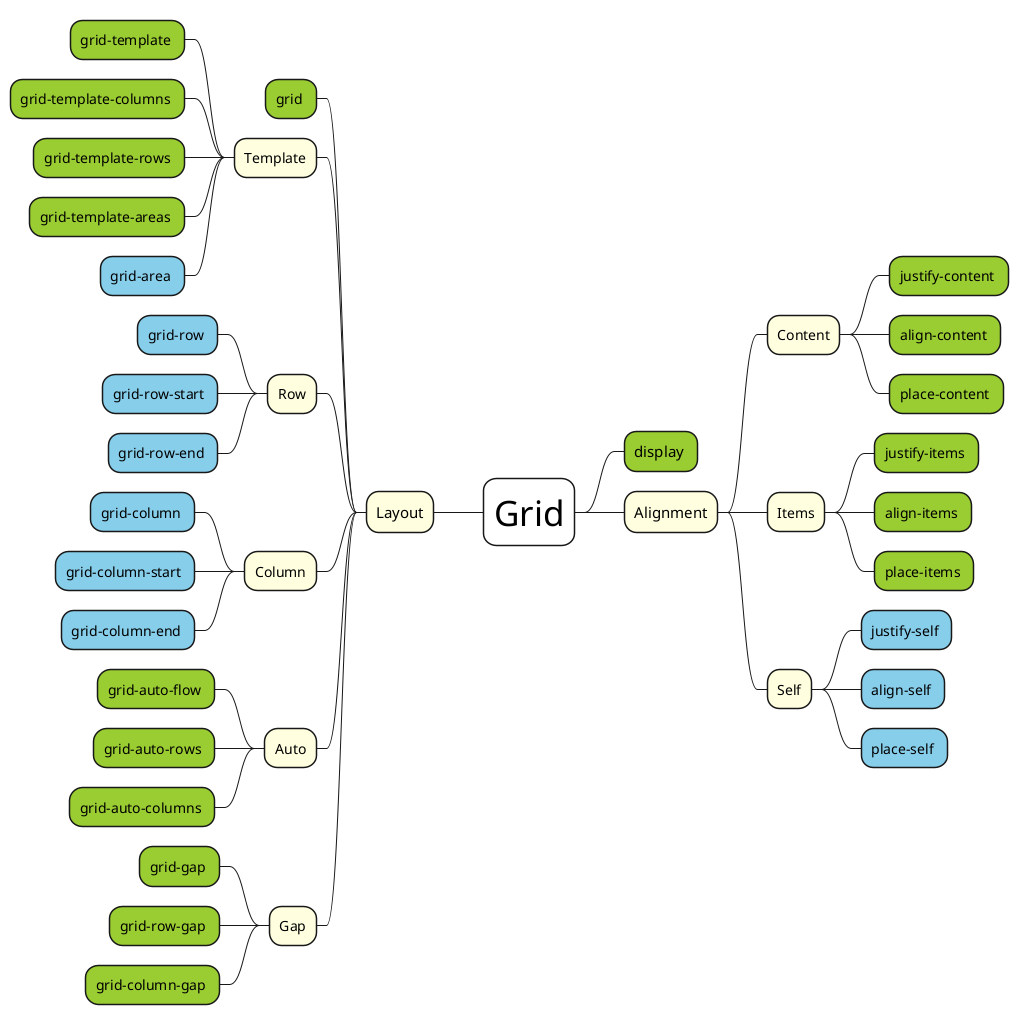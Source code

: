 @startmindmap
<style>
mindmapDiagram {
  Node {
    BackGroundColor LightYellow
  }
  rootNode {
    FontSize 35
    BackGroundColor white
  }
  :depth(1) {
    FontSize 15
  }
  .containerStyle * {
    BackgroundColor YellowGreen
  }
  .itemStyle * {
    BackgroundColor SkyBlue
  }
}
</style>
+ Grid
' ++ W3C TR
' +++_ CSS Grid Layout Module Level 2 https://www.w3.org/TR/css-grid-2/
' +++_ CSS Box Alignment Module Level 3 https://www.w3.org/TR/css-align-3/
++ display <<containerStyle>>
++ Alignment
+++ Content
++++ justify-content <<containerStyle>>
++++ align-content <<containerStyle>>
++++ place-content <<containerStyle>>
+++ Items
++++ justify-items <<containerStyle>>
++++ align-items <<containerStyle>>
++++ place-items <<containerStyle>>
+++ Self
++++ justify-self <<itemStyle>>
++++ align-self <<itemStyle>>
++++ place-self <<itemStyle>>
-- Layout
--- grid <<containerStyle>>
--- Template
---- grid-template <<containerStyle>>
---- grid-template-columns <<containerStyle>>
---- grid-template-rows <<containerStyle>>
---- grid-template-areas <<containerStyle>>
---- grid-area <<itemStyle>>
--- Row
---- grid-row <<itemStyle>>
---- grid-row-start <<itemStyle>>
---- grid-row-end <<itemStyle>>
--- Column
---- grid-column <<itemStyle>>
---- grid-column-start <<itemStyle>>
---- grid-column-end <<itemStyle>>
--- Auto
---- grid-auto-flow <<containerStyle>>
---- grid-auto-rows <<containerStyle>>
---- grid-auto-columns <<containerStyle>>
--- Gap
---- grid-gap <<containerStyle>>
---- grid-row-gap <<containerStyle>>
---- grid-column-gap <<containerStyle>>
@endmindmap
